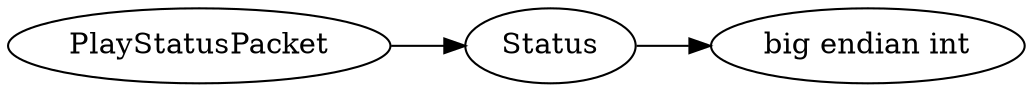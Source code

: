digraph "PlayStatusPacket" {
rankdir = LR
0
0 -> 1
1 -> 2

0 [label="PlayStatusPacket",comment="name: \"PlayStatusPacket\", typeName: \"\", id: 0, branchId: 2, recurseId: -1, attributes: 0, notes: \"\""];
1 [label="Status",comment="name: \"Status\", typeName: \"\", id: 1, branchId: 0, recurseId: -1, attributes: 0, notes: \"\""];
2 [label="big endian int",comment="name: \"big endian int\", typeName: \"\", id: 2, branchId: 0, recurseId: -1, attributes: 512, notes: \"\""];
{ rank = max;2}

}
